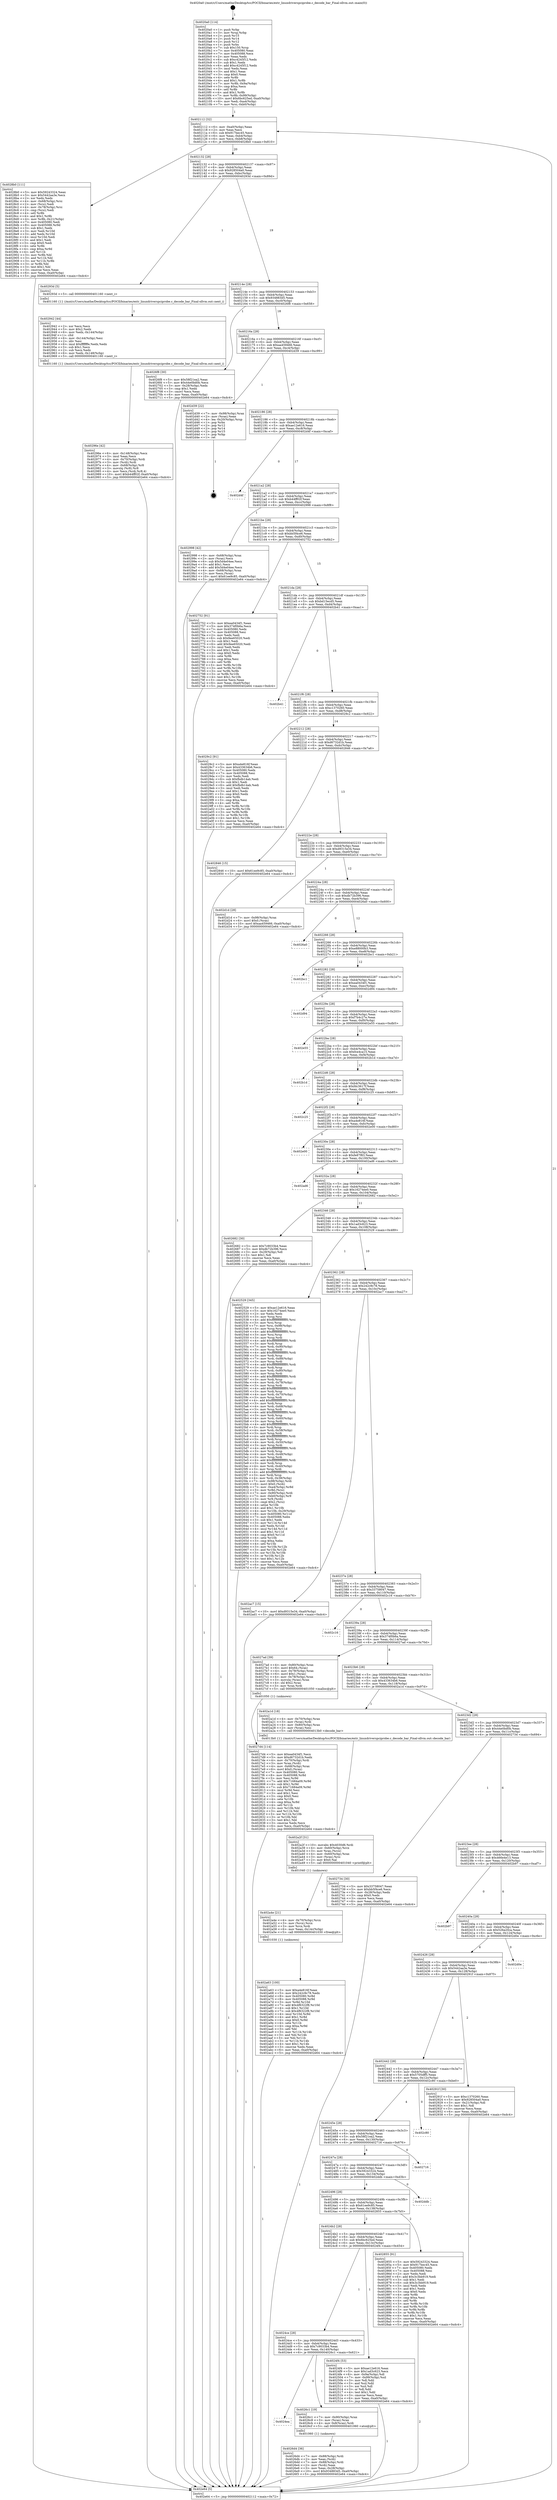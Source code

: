 digraph "0x4020a0" {
  label = "0x4020a0 (/mnt/c/Users/mathe/Desktop/tcc/POCII/binaries/extr_linuxdriverspciprobe.c_decode_bar_Final-ollvm.out::main(0))"
  labelloc = "t"
  node[shape=record]

  Entry [label="",width=0.3,height=0.3,shape=circle,fillcolor=black,style=filled]
  "0x402112" [label="{
     0x402112 [32]\l
     | [instrs]\l
     &nbsp;&nbsp;0x402112 \<+6\>: mov -0xa0(%rbp),%eax\l
     &nbsp;&nbsp;0x402118 \<+2\>: mov %eax,%ecx\l
     &nbsp;&nbsp;0x40211a \<+6\>: sub $0x917bec45,%ecx\l
     &nbsp;&nbsp;0x402120 \<+6\>: mov %eax,-0xb4(%rbp)\l
     &nbsp;&nbsp;0x402126 \<+6\>: mov %ecx,-0xb8(%rbp)\l
     &nbsp;&nbsp;0x40212c \<+6\>: je 00000000004028b0 \<main+0x810\>\l
  }"]
  "0x4028b0" [label="{
     0x4028b0 [111]\l
     | [instrs]\l
     &nbsp;&nbsp;0x4028b0 \<+5\>: mov $0x59243324,%eax\l
     &nbsp;&nbsp;0x4028b5 \<+5\>: mov $0x5442aa3e,%ecx\l
     &nbsp;&nbsp;0x4028ba \<+2\>: xor %edx,%edx\l
     &nbsp;&nbsp;0x4028bc \<+4\>: mov -0x68(%rbp),%rsi\l
     &nbsp;&nbsp;0x4028c0 \<+2\>: mov (%rsi),%edi\l
     &nbsp;&nbsp;0x4028c2 \<+4\>: mov -0x78(%rbp),%rsi\l
     &nbsp;&nbsp;0x4028c6 \<+2\>: cmp (%rsi),%edi\l
     &nbsp;&nbsp;0x4028c8 \<+4\>: setl %r8b\l
     &nbsp;&nbsp;0x4028cc \<+4\>: and $0x1,%r8b\l
     &nbsp;&nbsp;0x4028d0 \<+4\>: mov %r8b,-0x21(%rbp)\l
     &nbsp;&nbsp;0x4028d4 \<+7\>: mov 0x405080,%edi\l
     &nbsp;&nbsp;0x4028db \<+8\>: mov 0x405088,%r9d\l
     &nbsp;&nbsp;0x4028e3 \<+3\>: sub $0x1,%edx\l
     &nbsp;&nbsp;0x4028e6 \<+3\>: mov %edi,%r10d\l
     &nbsp;&nbsp;0x4028e9 \<+3\>: add %edx,%r10d\l
     &nbsp;&nbsp;0x4028ec \<+4\>: imul %r10d,%edi\l
     &nbsp;&nbsp;0x4028f0 \<+3\>: and $0x1,%edi\l
     &nbsp;&nbsp;0x4028f3 \<+3\>: cmp $0x0,%edi\l
     &nbsp;&nbsp;0x4028f6 \<+4\>: sete %r8b\l
     &nbsp;&nbsp;0x4028fa \<+4\>: cmp $0xa,%r9d\l
     &nbsp;&nbsp;0x4028fe \<+4\>: setl %r11b\l
     &nbsp;&nbsp;0x402902 \<+3\>: mov %r8b,%bl\l
     &nbsp;&nbsp;0x402905 \<+3\>: and %r11b,%bl\l
     &nbsp;&nbsp;0x402908 \<+3\>: xor %r11b,%r8b\l
     &nbsp;&nbsp;0x40290b \<+3\>: or %r8b,%bl\l
     &nbsp;&nbsp;0x40290e \<+3\>: test $0x1,%bl\l
     &nbsp;&nbsp;0x402911 \<+3\>: cmovne %ecx,%eax\l
     &nbsp;&nbsp;0x402914 \<+6\>: mov %eax,-0xa0(%rbp)\l
     &nbsp;&nbsp;0x40291a \<+5\>: jmp 0000000000402e64 \<main+0xdc4\>\l
  }"]
  "0x402132" [label="{
     0x402132 [28]\l
     | [instrs]\l
     &nbsp;&nbsp;0x402132 \<+5\>: jmp 0000000000402137 \<main+0x97\>\l
     &nbsp;&nbsp;0x402137 \<+6\>: mov -0xb4(%rbp),%eax\l
     &nbsp;&nbsp;0x40213d \<+5\>: sub $0x928504a0,%eax\l
     &nbsp;&nbsp;0x402142 \<+6\>: mov %eax,-0xbc(%rbp)\l
     &nbsp;&nbsp;0x402148 \<+6\>: je 000000000040293d \<main+0x89d\>\l
  }"]
  Exit [label="",width=0.3,height=0.3,shape=circle,fillcolor=black,style=filled,peripheries=2]
  "0x40293d" [label="{
     0x40293d [5]\l
     | [instrs]\l
     &nbsp;&nbsp;0x40293d \<+5\>: call 0000000000401160 \<next_i\>\l
     | [calls]\l
     &nbsp;&nbsp;0x401160 \{1\} (/mnt/c/Users/mathe/Desktop/tcc/POCII/binaries/extr_linuxdriverspciprobe.c_decode_bar_Final-ollvm.out::next_i)\l
  }"]
  "0x40214e" [label="{
     0x40214e [28]\l
     | [instrs]\l
     &nbsp;&nbsp;0x40214e \<+5\>: jmp 0000000000402153 \<main+0xb3\>\l
     &nbsp;&nbsp;0x402153 \<+6\>: mov -0xb4(%rbp),%eax\l
     &nbsp;&nbsp;0x402159 \<+5\>: sub $0x934883d5,%eax\l
     &nbsp;&nbsp;0x40215e \<+6\>: mov %eax,-0xc0(%rbp)\l
     &nbsp;&nbsp;0x402164 \<+6\>: je 00000000004026f8 \<main+0x658\>\l
  }"]
  "0x402a63" [label="{
     0x402a63 [100]\l
     | [instrs]\l
     &nbsp;&nbsp;0x402a63 \<+5\>: mov $0xa4e816f,%eax\l
     &nbsp;&nbsp;0x402a68 \<+5\>: mov $0x242c9c78,%edx\l
     &nbsp;&nbsp;0x402a6d \<+8\>: mov 0x405080,%r8d\l
     &nbsp;&nbsp;0x402a75 \<+8\>: mov 0x405088,%r9d\l
     &nbsp;&nbsp;0x402a7d \<+3\>: mov %r8d,%r10d\l
     &nbsp;&nbsp;0x402a80 \<+7\>: add $0x4f6322f8,%r10d\l
     &nbsp;&nbsp;0x402a87 \<+4\>: sub $0x1,%r10d\l
     &nbsp;&nbsp;0x402a8b \<+7\>: sub $0x4f6322f8,%r10d\l
     &nbsp;&nbsp;0x402a92 \<+4\>: imul %r10d,%r8d\l
     &nbsp;&nbsp;0x402a96 \<+4\>: and $0x1,%r8d\l
     &nbsp;&nbsp;0x402a9a \<+4\>: cmp $0x0,%r8d\l
     &nbsp;&nbsp;0x402a9e \<+4\>: sete %r11b\l
     &nbsp;&nbsp;0x402aa2 \<+4\>: cmp $0xa,%r9d\l
     &nbsp;&nbsp;0x402aa6 \<+3\>: setl %bl\l
     &nbsp;&nbsp;0x402aa9 \<+3\>: mov %r11b,%r14b\l
     &nbsp;&nbsp;0x402aac \<+3\>: and %bl,%r14b\l
     &nbsp;&nbsp;0x402aaf \<+3\>: xor %bl,%r11b\l
     &nbsp;&nbsp;0x402ab2 \<+3\>: or %r11b,%r14b\l
     &nbsp;&nbsp;0x402ab5 \<+4\>: test $0x1,%r14b\l
     &nbsp;&nbsp;0x402ab9 \<+3\>: cmovne %edx,%eax\l
     &nbsp;&nbsp;0x402abc \<+6\>: mov %eax,-0xa0(%rbp)\l
     &nbsp;&nbsp;0x402ac2 \<+5\>: jmp 0000000000402e64 \<main+0xdc4\>\l
  }"]
  "0x4026f8" [label="{
     0x4026f8 [30]\l
     | [instrs]\l
     &nbsp;&nbsp;0x4026f8 \<+5\>: mov $0x58f21ea2,%eax\l
     &nbsp;&nbsp;0x4026fd \<+5\>: mov $0x44e0bd0b,%ecx\l
     &nbsp;&nbsp;0x402702 \<+3\>: mov -0x28(%rbp),%edx\l
     &nbsp;&nbsp;0x402705 \<+3\>: cmp $0x1,%edx\l
     &nbsp;&nbsp;0x402708 \<+3\>: cmovl %ecx,%eax\l
     &nbsp;&nbsp;0x40270b \<+6\>: mov %eax,-0xa0(%rbp)\l
     &nbsp;&nbsp;0x402711 \<+5\>: jmp 0000000000402e64 \<main+0xdc4\>\l
  }"]
  "0x40216a" [label="{
     0x40216a [28]\l
     | [instrs]\l
     &nbsp;&nbsp;0x40216a \<+5\>: jmp 000000000040216f \<main+0xcf\>\l
     &nbsp;&nbsp;0x40216f \<+6\>: mov -0xb4(%rbp),%eax\l
     &nbsp;&nbsp;0x402175 \<+5\>: sub $0xaa459466,%eax\l
     &nbsp;&nbsp;0x40217a \<+6\>: mov %eax,-0xc4(%rbp)\l
     &nbsp;&nbsp;0x402180 \<+6\>: je 0000000000402d39 \<main+0xc99\>\l
  }"]
  "0x402a4e" [label="{
     0x402a4e [21]\l
     | [instrs]\l
     &nbsp;&nbsp;0x402a4e \<+4\>: mov -0x70(%rbp),%rcx\l
     &nbsp;&nbsp;0x402a52 \<+3\>: mov (%rcx),%rcx\l
     &nbsp;&nbsp;0x402a55 \<+3\>: mov %rcx,%rdi\l
     &nbsp;&nbsp;0x402a58 \<+6\>: mov %eax,-0x14c(%rbp)\l
     &nbsp;&nbsp;0x402a5e \<+5\>: call 0000000000401030 \<free@plt\>\l
     | [calls]\l
     &nbsp;&nbsp;0x401030 \{1\} (unknown)\l
  }"]
  "0x402d39" [label="{
     0x402d39 [22]\l
     | [instrs]\l
     &nbsp;&nbsp;0x402d39 \<+7\>: mov -0x98(%rbp),%rax\l
     &nbsp;&nbsp;0x402d40 \<+2\>: mov (%rax),%eax\l
     &nbsp;&nbsp;0x402d42 \<+4\>: lea -0x20(%rbp),%rsp\l
     &nbsp;&nbsp;0x402d46 \<+1\>: pop %rbx\l
     &nbsp;&nbsp;0x402d47 \<+2\>: pop %r12\l
     &nbsp;&nbsp;0x402d49 \<+2\>: pop %r14\l
     &nbsp;&nbsp;0x402d4b \<+2\>: pop %r15\l
     &nbsp;&nbsp;0x402d4d \<+1\>: pop %rbp\l
     &nbsp;&nbsp;0x402d4e \<+1\>: ret\l
  }"]
  "0x402186" [label="{
     0x402186 [28]\l
     | [instrs]\l
     &nbsp;&nbsp;0x402186 \<+5\>: jmp 000000000040218b \<main+0xeb\>\l
     &nbsp;&nbsp;0x40218b \<+6\>: mov -0xb4(%rbp),%eax\l
     &nbsp;&nbsp;0x402191 \<+5\>: sub $0xae12e616,%eax\l
     &nbsp;&nbsp;0x402196 \<+6\>: mov %eax,-0xc8(%rbp)\l
     &nbsp;&nbsp;0x40219c \<+6\>: je 0000000000402d4f \<main+0xcaf\>\l
  }"]
  "0x402a2f" [label="{
     0x402a2f [31]\l
     | [instrs]\l
     &nbsp;&nbsp;0x402a2f \<+10\>: movabs $0x4030d6,%rdi\l
     &nbsp;&nbsp;0x402a39 \<+4\>: mov -0x60(%rbp),%rcx\l
     &nbsp;&nbsp;0x402a3d \<+3\>: mov %rax,(%rcx)\l
     &nbsp;&nbsp;0x402a40 \<+4\>: mov -0x60(%rbp),%rax\l
     &nbsp;&nbsp;0x402a44 \<+3\>: mov (%rax),%rsi\l
     &nbsp;&nbsp;0x402a47 \<+2\>: mov $0x0,%al\l
     &nbsp;&nbsp;0x402a49 \<+5\>: call 0000000000401040 \<printf@plt\>\l
     | [calls]\l
     &nbsp;&nbsp;0x401040 \{1\} (unknown)\l
  }"]
  "0x402d4f" [label="{
     0x402d4f\l
  }", style=dashed]
  "0x4021a2" [label="{
     0x4021a2 [28]\l
     | [instrs]\l
     &nbsp;&nbsp;0x4021a2 \<+5\>: jmp 00000000004021a7 \<main+0x107\>\l
     &nbsp;&nbsp;0x4021a7 \<+6\>: mov -0xb4(%rbp),%eax\l
     &nbsp;&nbsp;0x4021ad \<+5\>: sub $0xb44ff02f,%eax\l
     &nbsp;&nbsp;0x4021b2 \<+6\>: mov %eax,-0xcc(%rbp)\l
     &nbsp;&nbsp;0x4021b8 \<+6\>: je 0000000000402998 \<main+0x8f8\>\l
  }"]
  "0x40296e" [label="{
     0x40296e [42]\l
     | [instrs]\l
     &nbsp;&nbsp;0x40296e \<+6\>: mov -0x148(%rbp),%ecx\l
     &nbsp;&nbsp;0x402974 \<+3\>: imul %eax,%ecx\l
     &nbsp;&nbsp;0x402977 \<+4\>: mov -0x70(%rbp),%rdi\l
     &nbsp;&nbsp;0x40297b \<+3\>: mov (%rdi),%rdi\l
     &nbsp;&nbsp;0x40297e \<+4\>: mov -0x68(%rbp),%r8\l
     &nbsp;&nbsp;0x402982 \<+3\>: movslq (%r8),%r8\l
     &nbsp;&nbsp;0x402985 \<+4\>: mov %ecx,(%rdi,%r8,4)\l
     &nbsp;&nbsp;0x402989 \<+10\>: movl $0xb44ff02f,-0xa0(%rbp)\l
     &nbsp;&nbsp;0x402993 \<+5\>: jmp 0000000000402e64 \<main+0xdc4\>\l
  }"]
  "0x402998" [label="{
     0x402998 [42]\l
     | [instrs]\l
     &nbsp;&nbsp;0x402998 \<+4\>: mov -0x68(%rbp),%rax\l
     &nbsp;&nbsp;0x40299c \<+2\>: mov (%rax),%ecx\l
     &nbsp;&nbsp;0x40299e \<+6\>: sub $0x5d4e04ee,%ecx\l
     &nbsp;&nbsp;0x4029a4 \<+3\>: add $0x1,%ecx\l
     &nbsp;&nbsp;0x4029a7 \<+6\>: add $0x5d4e04ee,%ecx\l
     &nbsp;&nbsp;0x4029ad \<+4\>: mov -0x68(%rbp),%rax\l
     &nbsp;&nbsp;0x4029b1 \<+2\>: mov %ecx,(%rax)\l
     &nbsp;&nbsp;0x4029b3 \<+10\>: movl $0x61ee9c85,-0xa0(%rbp)\l
     &nbsp;&nbsp;0x4029bd \<+5\>: jmp 0000000000402e64 \<main+0xdc4\>\l
  }"]
  "0x4021be" [label="{
     0x4021be [28]\l
     | [instrs]\l
     &nbsp;&nbsp;0x4021be \<+5\>: jmp 00000000004021c3 \<main+0x123\>\l
     &nbsp;&nbsp;0x4021c3 \<+6\>: mov -0xb4(%rbp),%eax\l
     &nbsp;&nbsp;0x4021c9 \<+5\>: sub $0xbb5f4ce6,%eax\l
     &nbsp;&nbsp;0x4021ce \<+6\>: mov %eax,-0xd0(%rbp)\l
     &nbsp;&nbsp;0x4021d4 \<+6\>: je 0000000000402752 \<main+0x6b2\>\l
  }"]
  "0x402942" [label="{
     0x402942 [44]\l
     | [instrs]\l
     &nbsp;&nbsp;0x402942 \<+2\>: xor %ecx,%ecx\l
     &nbsp;&nbsp;0x402944 \<+5\>: mov $0x2,%edx\l
     &nbsp;&nbsp;0x402949 \<+6\>: mov %edx,-0x144(%rbp)\l
     &nbsp;&nbsp;0x40294f \<+1\>: cltd\l
     &nbsp;&nbsp;0x402950 \<+6\>: mov -0x144(%rbp),%esi\l
     &nbsp;&nbsp;0x402956 \<+2\>: idiv %esi\l
     &nbsp;&nbsp;0x402958 \<+6\>: imul $0xfffffffe,%edx,%edx\l
     &nbsp;&nbsp;0x40295e \<+3\>: sub $0x1,%ecx\l
     &nbsp;&nbsp;0x402961 \<+2\>: sub %ecx,%edx\l
     &nbsp;&nbsp;0x402963 \<+6\>: mov %edx,-0x148(%rbp)\l
     &nbsp;&nbsp;0x402969 \<+5\>: call 0000000000401160 \<next_i\>\l
     | [calls]\l
     &nbsp;&nbsp;0x401160 \{1\} (/mnt/c/Users/mathe/Desktop/tcc/POCII/binaries/extr_linuxdriverspciprobe.c_decode_bar_Final-ollvm.out::next_i)\l
  }"]
  "0x402752" [label="{
     0x402752 [91]\l
     | [instrs]\l
     &nbsp;&nbsp;0x402752 \<+5\>: mov $0xea0434f1,%eax\l
     &nbsp;&nbsp;0x402757 \<+5\>: mov $0x374f0b6a,%ecx\l
     &nbsp;&nbsp;0x40275c \<+7\>: mov 0x405080,%edx\l
     &nbsp;&nbsp;0x402763 \<+7\>: mov 0x405088,%esi\l
     &nbsp;&nbsp;0x40276a \<+2\>: mov %edx,%edi\l
     &nbsp;&nbsp;0x40276c \<+6\>: sub $0x9ee65020,%edi\l
     &nbsp;&nbsp;0x402772 \<+3\>: sub $0x1,%edi\l
     &nbsp;&nbsp;0x402775 \<+6\>: add $0x9ee65020,%edi\l
     &nbsp;&nbsp;0x40277b \<+3\>: imul %edi,%edx\l
     &nbsp;&nbsp;0x40277e \<+3\>: and $0x1,%edx\l
     &nbsp;&nbsp;0x402781 \<+3\>: cmp $0x0,%edx\l
     &nbsp;&nbsp;0x402784 \<+4\>: sete %r8b\l
     &nbsp;&nbsp;0x402788 \<+3\>: cmp $0xa,%esi\l
     &nbsp;&nbsp;0x40278b \<+4\>: setl %r9b\l
     &nbsp;&nbsp;0x40278f \<+3\>: mov %r8b,%r10b\l
     &nbsp;&nbsp;0x402792 \<+3\>: and %r9b,%r10b\l
     &nbsp;&nbsp;0x402795 \<+3\>: xor %r9b,%r8b\l
     &nbsp;&nbsp;0x402798 \<+3\>: or %r8b,%r10b\l
     &nbsp;&nbsp;0x40279b \<+4\>: test $0x1,%r10b\l
     &nbsp;&nbsp;0x40279f \<+3\>: cmovne %ecx,%eax\l
     &nbsp;&nbsp;0x4027a2 \<+6\>: mov %eax,-0xa0(%rbp)\l
     &nbsp;&nbsp;0x4027a8 \<+5\>: jmp 0000000000402e64 \<main+0xdc4\>\l
  }"]
  "0x4021da" [label="{
     0x4021da [28]\l
     | [instrs]\l
     &nbsp;&nbsp;0x4021da \<+5\>: jmp 00000000004021df \<main+0x13f\>\l
     &nbsp;&nbsp;0x4021df \<+6\>: mov -0xb4(%rbp),%eax\l
     &nbsp;&nbsp;0x4021e5 \<+5\>: sub $0xbd15ecd5,%eax\l
     &nbsp;&nbsp;0x4021ea \<+6\>: mov %eax,-0xd4(%rbp)\l
     &nbsp;&nbsp;0x4021f0 \<+6\>: je 0000000000402b41 \<main+0xaa1\>\l
  }"]
  "0x4027d4" [label="{
     0x4027d4 [114]\l
     | [instrs]\l
     &nbsp;&nbsp;0x4027d4 \<+5\>: mov $0xea0434f1,%ecx\l
     &nbsp;&nbsp;0x4027d9 \<+5\>: mov $0xd6732d1b,%edx\l
     &nbsp;&nbsp;0x4027de \<+4\>: mov -0x70(%rbp),%rdi\l
     &nbsp;&nbsp;0x4027e2 \<+3\>: mov %rax,(%rdi)\l
     &nbsp;&nbsp;0x4027e5 \<+4\>: mov -0x68(%rbp),%rax\l
     &nbsp;&nbsp;0x4027e9 \<+6\>: movl $0x0,(%rax)\l
     &nbsp;&nbsp;0x4027ef \<+7\>: mov 0x405080,%esi\l
     &nbsp;&nbsp;0x4027f6 \<+8\>: mov 0x405088,%r8d\l
     &nbsp;&nbsp;0x4027fe \<+3\>: mov %esi,%r9d\l
     &nbsp;&nbsp;0x402801 \<+7\>: add $0x71684a09,%r9d\l
     &nbsp;&nbsp;0x402808 \<+4\>: sub $0x1,%r9d\l
     &nbsp;&nbsp;0x40280c \<+7\>: sub $0x71684a09,%r9d\l
     &nbsp;&nbsp;0x402813 \<+4\>: imul %r9d,%esi\l
     &nbsp;&nbsp;0x402817 \<+3\>: and $0x1,%esi\l
     &nbsp;&nbsp;0x40281a \<+3\>: cmp $0x0,%esi\l
     &nbsp;&nbsp;0x40281d \<+4\>: sete %r10b\l
     &nbsp;&nbsp;0x402821 \<+4\>: cmp $0xa,%r8d\l
     &nbsp;&nbsp;0x402825 \<+4\>: setl %r11b\l
     &nbsp;&nbsp;0x402829 \<+3\>: mov %r10b,%bl\l
     &nbsp;&nbsp;0x40282c \<+3\>: and %r11b,%bl\l
     &nbsp;&nbsp;0x40282f \<+3\>: xor %r11b,%r10b\l
     &nbsp;&nbsp;0x402832 \<+3\>: or %r10b,%bl\l
     &nbsp;&nbsp;0x402835 \<+3\>: test $0x1,%bl\l
     &nbsp;&nbsp;0x402838 \<+3\>: cmovne %edx,%ecx\l
     &nbsp;&nbsp;0x40283b \<+6\>: mov %ecx,-0xa0(%rbp)\l
     &nbsp;&nbsp;0x402841 \<+5\>: jmp 0000000000402e64 \<main+0xdc4\>\l
  }"]
  "0x402b41" [label="{
     0x402b41\l
  }", style=dashed]
  "0x4021f6" [label="{
     0x4021f6 [28]\l
     | [instrs]\l
     &nbsp;&nbsp;0x4021f6 \<+5\>: jmp 00000000004021fb \<main+0x15b\>\l
     &nbsp;&nbsp;0x4021fb \<+6\>: mov -0xb4(%rbp),%eax\l
     &nbsp;&nbsp;0x402201 \<+5\>: sub $0xc1370260,%eax\l
     &nbsp;&nbsp;0x402206 \<+6\>: mov %eax,-0xd8(%rbp)\l
     &nbsp;&nbsp;0x40220c \<+6\>: je 00000000004029c2 \<main+0x922\>\l
  }"]
  "0x4026d4" [label="{
     0x4026d4 [36]\l
     | [instrs]\l
     &nbsp;&nbsp;0x4026d4 \<+7\>: mov -0x88(%rbp),%rdi\l
     &nbsp;&nbsp;0x4026db \<+2\>: mov %eax,(%rdi)\l
     &nbsp;&nbsp;0x4026dd \<+7\>: mov -0x88(%rbp),%rdi\l
     &nbsp;&nbsp;0x4026e4 \<+2\>: mov (%rdi),%eax\l
     &nbsp;&nbsp;0x4026e6 \<+3\>: mov %eax,-0x28(%rbp)\l
     &nbsp;&nbsp;0x4026e9 \<+10\>: movl $0x934883d5,-0xa0(%rbp)\l
     &nbsp;&nbsp;0x4026f3 \<+5\>: jmp 0000000000402e64 \<main+0xdc4\>\l
  }"]
  "0x4029c2" [label="{
     0x4029c2 [91]\l
     | [instrs]\l
     &nbsp;&nbsp;0x4029c2 \<+5\>: mov $0xa4e816f,%eax\l
     &nbsp;&nbsp;0x4029c7 \<+5\>: mov $0x433634b6,%ecx\l
     &nbsp;&nbsp;0x4029cc \<+7\>: mov 0x405080,%edx\l
     &nbsp;&nbsp;0x4029d3 \<+7\>: mov 0x405088,%esi\l
     &nbsp;&nbsp;0x4029da \<+2\>: mov %edx,%edi\l
     &nbsp;&nbsp;0x4029dc \<+6\>: sub $0xfbdb14ab,%edi\l
     &nbsp;&nbsp;0x4029e2 \<+3\>: sub $0x1,%edi\l
     &nbsp;&nbsp;0x4029e5 \<+6\>: add $0xfbdb14ab,%edi\l
     &nbsp;&nbsp;0x4029eb \<+3\>: imul %edi,%edx\l
     &nbsp;&nbsp;0x4029ee \<+3\>: and $0x1,%edx\l
     &nbsp;&nbsp;0x4029f1 \<+3\>: cmp $0x0,%edx\l
     &nbsp;&nbsp;0x4029f4 \<+4\>: sete %r8b\l
     &nbsp;&nbsp;0x4029f8 \<+3\>: cmp $0xa,%esi\l
     &nbsp;&nbsp;0x4029fb \<+4\>: setl %r9b\l
     &nbsp;&nbsp;0x4029ff \<+3\>: mov %r8b,%r10b\l
     &nbsp;&nbsp;0x402a02 \<+3\>: and %r9b,%r10b\l
     &nbsp;&nbsp;0x402a05 \<+3\>: xor %r9b,%r8b\l
     &nbsp;&nbsp;0x402a08 \<+3\>: or %r8b,%r10b\l
     &nbsp;&nbsp;0x402a0b \<+4\>: test $0x1,%r10b\l
     &nbsp;&nbsp;0x402a0f \<+3\>: cmovne %ecx,%eax\l
     &nbsp;&nbsp;0x402a12 \<+6\>: mov %eax,-0xa0(%rbp)\l
     &nbsp;&nbsp;0x402a18 \<+5\>: jmp 0000000000402e64 \<main+0xdc4\>\l
  }"]
  "0x402212" [label="{
     0x402212 [28]\l
     | [instrs]\l
     &nbsp;&nbsp;0x402212 \<+5\>: jmp 0000000000402217 \<main+0x177\>\l
     &nbsp;&nbsp;0x402217 \<+6\>: mov -0xb4(%rbp),%eax\l
     &nbsp;&nbsp;0x40221d \<+5\>: sub $0xd6732d1b,%eax\l
     &nbsp;&nbsp;0x402222 \<+6\>: mov %eax,-0xdc(%rbp)\l
     &nbsp;&nbsp;0x402228 \<+6\>: je 0000000000402846 \<main+0x7a6\>\l
  }"]
  "0x4024ea" [label="{
     0x4024ea\l
  }", style=dashed]
  "0x402846" [label="{
     0x402846 [15]\l
     | [instrs]\l
     &nbsp;&nbsp;0x402846 \<+10\>: movl $0x61ee9c85,-0xa0(%rbp)\l
     &nbsp;&nbsp;0x402850 \<+5\>: jmp 0000000000402e64 \<main+0xdc4\>\l
  }"]
  "0x40222e" [label="{
     0x40222e [28]\l
     | [instrs]\l
     &nbsp;&nbsp;0x40222e \<+5\>: jmp 0000000000402233 \<main+0x193\>\l
     &nbsp;&nbsp;0x402233 \<+6\>: mov -0xb4(%rbp),%eax\l
     &nbsp;&nbsp;0x402239 \<+5\>: sub $0xd9315e34,%eax\l
     &nbsp;&nbsp;0x40223e \<+6\>: mov %eax,-0xe0(%rbp)\l
     &nbsp;&nbsp;0x402244 \<+6\>: je 0000000000402d1d \<main+0xc7d\>\l
  }"]
  "0x4026c1" [label="{
     0x4026c1 [19]\l
     | [instrs]\l
     &nbsp;&nbsp;0x4026c1 \<+7\>: mov -0x90(%rbp),%rax\l
     &nbsp;&nbsp;0x4026c8 \<+3\>: mov (%rax),%rax\l
     &nbsp;&nbsp;0x4026cb \<+4\>: mov 0x8(%rax),%rdi\l
     &nbsp;&nbsp;0x4026cf \<+5\>: call 0000000000401060 \<atoi@plt\>\l
     | [calls]\l
     &nbsp;&nbsp;0x401060 \{1\} (unknown)\l
  }"]
  "0x402d1d" [label="{
     0x402d1d [28]\l
     | [instrs]\l
     &nbsp;&nbsp;0x402d1d \<+7\>: mov -0x98(%rbp),%rax\l
     &nbsp;&nbsp;0x402d24 \<+6\>: movl $0x0,(%rax)\l
     &nbsp;&nbsp;0x402d2a \<+10\>: movl $0xaa459466,-0xa0(%rbp)\l
     &nbsp;&nbsp;0x402d34 \<+5\>: jmp 0000000000402e64 \<main+0xdc4\>\l
  }"]
  "0x40224a" [label="{
     0x40224a [28]\l
     | [instrs]\l
     &nbsp;&nbsp;0x40224a \<+5\>: jmp 000000000040224f \<main+0x1af\>\l
     &nbsp;&nbsp;0x40224f \<+6\>: mov -0xb4(%rbp),%eax\l
     &nbsp;&nbsp;0x402255 \<+5\>: sub $0xdb72b396,%eax\l
     &nbsp;&nbsp;0x40225a \<+6\>: mov %eax,-0xe4(%rbp)\l
     &nbsp;&nbsp;0x402260 \<+6\>: je 00000000004026a0 \<main+0x600\>\l
  }"]
  "0x4020a0" [label="{
     0x4020a0 [114]\l
     | [instrs]\l
     &nbsp;&nbsp;0x4020a0 \<+1\>: push %rbp\l
     &nbsp;&nbsp;0x4020a1 \<+3\>: mov %rsp,%rbp\l
     &nbsp;&nbsp;0x4020a4 \<+2\>: push %r15\l
     &nbsp;&nbsp;0x4020a6 \<+2\>: push %r14\l
     &nbsp;&nbsp;0x4020a8 \<+2\>: push %r12\l
     &nbsp;&nbsp;0x4020aa \<+1\>: push %rbx\l
     &nbsp;&nbsp;0x4020ab \<+7\>: sub $0x150,%rsp\l
     &nbsp;&nbsp;0x4020b2 \<+7\>: mov 0x405080,%eax\l
     &nbsp;&nbsp;0x4020b9 \<+7\>: mov 0x405088,%ecx\l
     &nbsp;&nbsp;0x4020c0 \<+2\>: mov %eax,%edx\l
     &nbsp;&nbsp;0x4020c2 \<+6\>: sub $0xc4245f12,%edx\l
     &nbsp;&nbsp;0x4020c8 \<+3\>: sub $0x1,%edx\l
     &nbsp;&nbsp;0x4020cb \<+6\>: add $0xc4245f12,%edx\l
     &nbsp;&nbsp;0x4020d1 \<+3\>: imul %edx,%eax\l
     &nbsp;&nbsp;0x4020d4 \<+3\>: and $0x1,%eax\l
     &nbsp;&nbsp;0x4020d7 \<+3\>: cmp $0x0,%eax\l
     &nbsp;&nbsp;0x4020da \<+4\>: sete %r8b\l
     &nbsp;&nbsp;0x4020de \<+4\>: and $0x1,%r8b\l
     &nbsp;&nbsp;0x4020e2 \<+7\>: mov %r8b,-0x9a(%rbp)\l
     &nbsp;&nbsp;0x4020e9 \<+3\>: cmp $0xa,%ecx\l
     &nbsp;&nbsp;0x4020ec \<+4\>: setl %r8b\l
     &nbsp;&nbsp;0x4020f0 \<+4\>: and $0x1,%r8b\l
     &nbsp;&nbsp;0x4020f4 \<+7\>: mov %r8b,-0x99(%rbp)\l
     &nbsp;&nbsp;0x4020fb \<+10\>: movl $0x6bc625ed,-0xa0(%rbp)\l
     &nbsp;&nbsp;0x402105 \<+6\>: mov %edi,-0xa4(%rbp)\l
     &nbsp;&nbsp;0x40210b \<+7\>: mov %rsi,-0xb0(%rbp)\l
  }"]
  "0x4026a0" [label="{
     0x4026a0\l
  }", style=dashed]
  "0x402266" [label="{
     0x402266 [28]\l
     | [instrs]\l
     &nbsp;&nbsp;0x402266 \<+5\>: jmp 000000000040226b \<main+0x1cb\>\l
     &nbsp;&nbsp;0x40226b \<+6\>: mov -0xb4(%rbp),%eax\l
     &nbsp;&nbsp;0x402271 \<+5\>: sub $0xe88000b3,%eax\l
     &nbsp;&nbsp;0x402276 \<+6\>: mov %eax,-0xe8(%rbp)\l
     &nbsp;&nbsp;0x40227c \<+6\>: je 0000000000402bc1 \<main+0xb21\>\l
  }"]
  "0x402e64" [label="{
     0x402e64 [5]\l
     | [instrs]\l
     &nbsp;&nbsp;0x402e64 \<+5\>: jmp 0000000000402112 \<main+0x72\>\l
  }"]
  "0x402bc1" [label="{
     0x402bc1\l
  }", style=dashed]
  "0x402282" [label="{
     0x402282 [28]\l
     | [instrs]\l
     &nbsp;&nbsp;0x402282 \<+5\>: jmp 0000000000402287 \<main+0x1e7\>\l
     &nbsp;&nbsp;0x402287 \<+6\>: mov -0xb4(%rbp),%eax\l
     &nbsp;&nbsp;0x40228d \<+5\>: sub $0xea0434f1,%eax\l
     &nbsp;&nbsp;0x402292 \<+6\>: mov %eax,-0xec(%rbp)\l
     &nbsp;&nbsp;0x402298 \<+6\>: je 0000000000402d94 \<main+0xcf4\>\l
  }"]
  "0x4024ce" [label="{
     0x4024ce [28]\l
     | [instrs]\l
     &nbsp;&nbsp;0x4024ce \<+5\>: jmp 00000000004024d3 \<main+0x433\>\l
     &nbsp;&nbsp;0x4024d3 \<+6\>: mov -0xb4(%rbp),%eax\l
     &nbsp;&nbsp;0x4024d9 \<+5\>: sub $0x7c9033b4,%eax\l
     &nbsp;&nbsp;0x4024de \<+6\>: mov %eax,-0x140(%rbp)\l
     &nbsp;&nbsp;0x4024e4 \<+6\>: je 00000000004026c1 \<main+0x621\>\l
  }"]
  "0x402d94" [label="{
     0x402d94\l
  }", style=dashed]
  "0x40229e" [label="{
     0x40229e [28]\l
     | [instrs]\l
     &nbsp;&nbsp;0x40229e \<+5\>: jmp 00000000004022a3 \<main+0x203\>\l
     &nbsp;&nbsp;0x4022a3 \<+6\>: mov -0xb4(%rbp),%eax\l
     &nbsp;&nbsp;0x4022a9 \<+5\>: sub $0xf7b4c27e,%eax\l
     &nbsp;&nbsp;0x4022ae \<+6\>: mov %eax,-0xf0(%rbp)\l
     &nbsp;&nbsp;0x4022b4 \<+6\>: je 0000000000402e55 \<main+0xdb5\>\l
  }"]
  "0x4024f4" [label="{
     0x4024f4 [53]\l
     | [instrs]\l
     &nbsp;&nbsp;0x4024f4 \<+5\>: mov $0xae12e616,%eax\l
     &nbsp;&nbsp;0x4024f9 \<+5\>: mov $0x1ad3c623,%ecx\l
     &nbsp;&nbsp;0x4024fe \<+6\>: mov -0x9a(%rbp),%dl\l
     &nbsp;&nbsp;0x402504 \<+7\>: mov -0x99(%rbp),%sil\l
     &nbsp;&nbsp;0x40250b \<+3\>: mov %dl,%dil\l
     &nbsp;&nbsp;0x40250e \<+3\>: and %sil,%dil\l
     &nbsp;&nbsp;0x402511 \<+3\>: xor %sil,%dl\l
     &nbsp;&nbsp;0x402514 \<+3\>: or %dl,%dil\l
     &nbsp;&nbsp;0x402517 \<+4\>: test $0x1,%dil\l
     &nbsp;&nbsp;0x40251b \<+3\>: cmovne %ecx,%eax\l
     &nbsp;&nbsp;0x40251e \<+6\>: mov %eax,-0xa0(%rbp)\l
     &nbsp;&nbsp;0x402524 \<+5\>: jmp 0000000000402e64 \<main+0xdc4\>\l
  }"]
  "0x402e55" [label="{
     0x402e55\l
  }", style=dashed]
  "0x4022ba" [label="{
     0x4022ba [28]\l
     | [instrs]\l
     &nbsp;&nbsp;0x4022ba \<+5\>: jmp 00000000004022bf \<main+0x21f\>\l
     &nbsp;&nbsp;0x4022bf \<+6\>: mov -0xb4(%rbp),%eax\l
     &nbsp;&nbsp;0x4022c5 \<+5\>: sub $0xfce4ca15,%eax\l
     &nbsp;&nbsp;0x4022ca \<+6\>: mov %eax,-0xf4(%rbp)\l
     &nbsp;&nbsp;0x4022d0 \<+6\>: je 0000000000402b1d \<main+0xa7d\>\l
  }"]
  "0x4024b2" [label="{
     0x4024b2 [28]\l
     | [instrs]\l
     &nbsp;&nbsp;0x4024b2 \<+5\>: jmp 00000000004024b7 \<main+0x417\>\l
     &nbsp;&nbsp;0x4024b7 \<+6\>: mov -0xb4(%rbp),%eax\l
     &nbsp;&nbsp;0x4024bd \<+5\>: sub $0x6bc625ed,%eax\l
     &nbsp;&nbsp;0x4024c2 \<+6\>: mov %eax,-0x13c(%rbp)\l
     &nbsp;&nbsp;0x4024c8 \<+6\>: je 00000000004024f4 \<main+0x454\>\l
  }"]
  "0x402b1d" [label="{
     0x402b1d\l
  }", style=dashed]
  "0x4022d6" [label="{
     0x4022d6 [28]\l
     | [instrs]\l
     &nbsp;&nbsp;0x4022d6 \<+5\>: jmp 00000000004022db \<main+0x23b\>\l
     &nbsp;&nbsp;0x4022db \<+6\>: mov -0xb4(%rbp),%eax\l
     &nbsp;&nbsp;0x4022e1 \<+5\>: sub $0xfdc3617f,%eax\l
     &nbsp;&nbsp;0x4022e6 \<+6\>: mov %eax,-0xf8(%rbp)\l
     &nbsp;&nbsp;0x4022ec \<+6\>: je 0000000000402c25 \<main+0xb85\>\l
  }"]
  "0x402855" [label="{
     0x402855 [91]\l
     | [instrs]\l
     &nbsp;&nbsp;0x402855 \<+5\>: mov $0x59243324,%eax\l
     &nbsp;&nbsp;0x40285a \<+5\>: mov $0x917bec45,%ecx\l
     &nbsp;&nbsp;0x40285f \<+7\>: mov 0x405080,%edx\l
     &nbsp;&nbsp;0x402866 \<+7\>: mov 0x405088,%esi\l
     &nbsp;&nbsp;0x40286d \<+2\>: mov %edx,%edi\l
     &nbsp;&nbsp;0x40286f \<+6\>: add $0x3c3bb919,%edi\l
     &nbsp;&nbsp;0x402875 \<+3\>: sub $0x1,%edi\l
     &nbsp;&nbsp;0x402878 \<+6\>: sub $0x3c3bb919,%edi\l
     &nbsp;&nbsp;0x40287e \<+3\>: imul %edi,%edx\l
     &nbsp;&nbsp;0x402881 \<+3\>: and $0x1,%edx\l
     &nbsp;&nbsp;0x402884 \<+3\>: cmp $0x0,%edx\l
     &nbsp;&nbsp;0x402887 \<+4\>: sete %r8b\l
     &nbsp;&nbsp;0x40288b \<+3\>: cmp $0xa,%esi\l
     &nbsp;&nbsp;0x40288e \<+4\>: setl %r9b\l
     &nbsp;&nbsp;0x402892 \<+3\>: mov %r8b,%r10b\l
     &nbsp;&nbsp;0x402895 \<+3\>: and %r9b,%r10b\l
     &nbsp;&nbsp;0x402898 \<+3\>: xor %r9b,%r8b\l
     &nbsp;&nbsp;0x40289b \<+3\>: or %r8b,%r10b\l
     &nbsp;&nbsp;0x40289e \<+4\>: test $0x1,%r10b\l
     &nbsp;&nbsp;0x4028a2 \<+3\>: cmovne %ecx,%eax\l
     &nbsp;&nbsp;0x4028a5 \<+6\>: mov %eax,-0xa0(%rbp)\l
     &nbsp;&nbsp;0x4028ab \<+5\>: jmp 0000000000402e64 \<main+0xdc4\>\l
  }"]
  "0x402c25" [label="{
     0x402c25\l
  }", style=dashed]
  "0x4022f2" [label="{
     0x4022f2 [28]\l
     | [instrs]\l
     &nbsp;&nbsp;0x4022f2 \<+5\>: jmp 00000000004022f7 \<main+0x257\>\l
     &nbsp;&nbsp;0x4022f7 \<+6\>: mov -0xb4(%rbp),%eax\l
     &nbsp;&nbsp;0x4022fd \<+5\>: sub $0xa4e816f,%eax\l
     &nbsp;&nbsp;0x402302 \<+6\>: mov %eax,-0xfc(%rbp)\l
     &nbsp;&nbsp;0x402308 \<+6\>: je 0000000000402e00 \<main+0xd60\>\l
  }"]
  "0x402496" [label="{
     0x402496 [28]\l
     | [instrs]\l
     &nbsp;&nbsp;0x402496 \<+5\>: jmp 000000000040249b \<main+0x3fb\>\l
     &nbsp;&nbsp;0x40249b \<+6\>: mov -0xb4(%rbp),%eax\l
     &nbsp;&nbsp;0x4024a1 \<+5\>: sub $0x61ee9c85,%eax\l
     &nbsp;&nbsp;0x4024a6 \<+6\>: mov %eax,-0x138(%rbp)\l
     &nbsp;&nbsp;0x4024ac \<+6\>: je 0000000000402855 \<main+0x7b5\>\l
  }"]
  "0x402e00" [label="{
     0x402e00\l
  }", style=dashed]
  "0x40230e" [label="{
     0x40230e [28]\l
     | [instrs]\l
     &nbsp;&nbsp;0x40230e \<+5\>: jmp 0000000000402313 \<main+0x273\>\l
     &nbsp;&nbsp;0x402313 \<+6\>: mov -0xb4(%rbp),%eax\l
     &nbsp;&nbsp;0x402319 \<+5\>: sub $0xfe87f83,%eax\l
     &nbsp;&nbsp;0x40231e \<+6\>: mov %eax,-0x100(%rbp)\l
     &nbsp;&nbsp;0x402324 \<+6\>: je 0000000000402ad6 \<main+0xa36\>\l
  }"]
  "0x402ddb" [label="{
     0x402ddb\l
  }", style=dashed]
  "0x402ad6" [label="{
     0x402ad6\l
  }", style=dashed]
  "0x40232a" [label="{
     0x40232a [28]\l
     | [instrs]\l
     &nbsp;&nbsp;0x40232a \<+5\>: jmp 000000000040232f \<main+0x28f\>\l
     &nbsp;&nbsp;0x40232f \<+6\>: mov -0xb4(%rbp),%eax\l
     &nbsp;&nbsp;0x402335 \<+5\>: sub $0x16274ee0,%eax\l
     &nbsp;&nbsp;0x40233a \<+6\>: mov %eax,-0x104(%rbp)\l
     &nbsp;&nbsp;0x402340 \<+6\>: je 0000000000402682 \<main+0x5e2\>\l
  }"]
  "0x40247a" [label="{
     0x40247a [28]\l
     | [instrs]\l
     &nbsp;&nbsp;0x40247a \<+5\>: jmp 000000000040247f \<main+0x3df\>\l
     &nbsp;&nbsp;0x40247f \<+6\>: mov -0xb4(%rbp),%eax\l
     &nbsp;&nbsp;0x402485 \<+5\>: sub $0x59243324,%eax\l
     &nbsp;&nbsp;0x40248a \<+6\>: mov %eax,-0x134(%rbp)\l
     &nbsp;&nbsp;0x402490 \<+6\>: je 0000000000402ddb \<main+0xd3b\>\l
  }"]
  "0x402682" [label="{
     0x402682 [30]\l
     | [instrs]\l
     &nbsp;&nbsp;0x402682 \<+5\>: mov $0x7c9033b4,%eax\l
     &nbsp;&nbsp;0x402687 \<+5\>: mov $0xdb72b396,%ecx\l
     &nbsp;&nbsp;0x40268c \<+3\>: mov -0x29(%rbp),%dl\l
     &nbsp;&nbsp;0x40268f \<+3\>: test $0x1,%dl\l
     &nbsp;&nbsp;0x402692 \<+3\>: cmovne %ecx,%eax\l
     &nbsp;&nbsp;0x402695 \<+6\>: mov %eax,-0xa0(%rbp)\l
     &nbsp;&nbsp;0x40269b \<+5\>: jmp 0000000000402e64 \<main+0xdc4\>\l
  }"]
  "0x402346" [label="{
     0x402346 [28]\l
     | [instrs]\l
     &nbsp;&nbsp;0x402346 \<+5\>: jmp 000000000040234b \<main+0x2ab\>\l
     &nbsp;&nbsp;0x40234b \<+6\>: mov -0xb4(%rbp),%eax\l
     &nbsp;&nbsp;0x402351 \<+5\>: sub $0x1ad3c623,%eax\l
     &nbsp;&nbsp;0x402356 \<+6\>: mov %eax,-0x108(%rbp)\l
     &nbsp;&nbsp;0x40235c \<+6\>: je 0000000000402529 \<main+0x489\>\l
  }"]
  "0x402716" [label="{
     0x402716\l
  }", style=dashed]
  "0x402529" [label="{
     0x402529 [345]\l
     | [instrs]\l
     &nbsp;&nbsp;0x402529 \<+5\>: mov $0xae12e616,%eax\l
     &nbsp;&nbsp;0x40252e \<+5\>: mov $0x16274ee0,%ecx\l
     &nbsp;&nbsp;0x402533 \<+2\>: xor %edx,%edx\l
     &nbsp;&nbsp;0x402535 \<+3\>: mov %rsp,%rsi\l
     &nbsp;&nbsp;0x402538 \<+4\>: add $0xfffffffffffffff0,%rsi\l
     &nbsp;&nbsp;0x40253c \<+3\>: mov %rsi,%rsp\l
     &nbsp;&nbsp;0x40253f \<+7\>: mov %rsi,-0x98(%rbp)\l
     &nbsp;&nbsp;0x402546 \<+3\>: mov %rsp,%rsi\l
     &nbsp;&nbsp;0x402549 \<+4\>: add $0xfffffffffffffff0,%rsi\l
     &nbsp;&nbsp;0x40254d \<+3\>: mov %rsi,%rsp\l
     &nbsp;&nbsp;0x402550 \<+3\>: mov %rsp,%rdi\l
     &nbsp;&nbsp;0x402553 \<+4\>: add $0xfffffffffffffff0,%rdi\l
     &nbsp;&nbsp;0x402557 \<+3\>: mov %rdi,%rsp\l
     &nbsp;&nbsp;0x40255a \<+7\>: mov %rdi,-0x90(%rbp)\l
     &nbsp;&nbsp;0x402561 \<+3\>: mov %rsp,%rdi\l
     &nbsp;&nbsp;0x402564 \<+4\>: add $0xfffffffffffffff0,%rdi\l
     &nbsp;&nbsp;0x402568 \<+3\>: mov %rdi,%rsp\l
     &nbsp;&nbsp;0x40256b \<+7\>: mov %rdi,-0x88(%rbp)\l
     &nbsp;&nbsp;0x402572 \<+3\>: mov %rsp,%rdi\l
     &nbsp;&nbsp;0x402575 \<+4\>: add $0xfffffffffffffff0,%rdi\l
     &nbsp;&nbsp;0x402579 \<+3\>: mov %rdi,%rsp\l
     &nbsp;&nbsp;0x40257c \<+4\>: mov %rdi,-0x80(%rbp)\l
     &nbsp;&nbsp;0x402580 \<+3\>: mov %rsp,%rdi\l
     &nbsp;&nbsp;0x402583 \<+4\>: add $0xfffffffffffffff0,%rdi\l
     &nbsp;&nbsp;0x402587 \<+3\>: mov %rdi,%rsp\l
     &nbsp;&nbsp;0x40258a \<+4\>: mov %rdi,-0x78(%rbp)\l
     &nbsp;&nbsp;0x40258e \<+3\>: mov %rsp,%rdi\l
     &nbsp;&nbsp;0x402591 \<+4\>: add $0xfffffffffffffff0,%rdi\l
     &nbsp;&nbsp;0x402595 \<+3\>: mov %rdi,%rsp\l
     &nbsp;&nbsp;0x402598 \<+4\>: mov %rdi,-0x70(%rbp)\l
     &nbsp;&nbsp;0x40259c \<+3\>: mov %rsp,%rdi\l
     &nbsp;&nbsp;0x40259f \<+4\>: add $0xfffffffffffffff0,%rdi\l
     &nbsp;&nbsp;0x4025a3 \<+3\>: mov %rdi,%rsp\l
     &nbsp;&nbsp;0x4025a6 \<+4\>: mov %rdi,-0x68(%rbp)\l
     &nbsp;&nbsp;0x4025aa \<+3\>: mov %rsp,%rdi\l
     &nbsp;&nbsp;0x4025ad \<+4\>: add $0xfffffffffffffff0,%rdi\l
     &nbsp;&nbsp;0x4025b1 \<+3\>: mov %rdi,%rsp\l
     &nbsp;&nbsp;0x4025b4 \<+4\>: mov %rdi,-0x60(%rbp)\l
     &nbsp;&nbsp;0x4025b8 \<+3\>: mov %rsp,%rdi\l
     &nbsp;&nbsp;0x4025bb \<+4\>: add $0xfffffffffffffff0,%rdi\l
     &nbsp;&nbsp;0x4025bf \<+3\>: mov %rdi,%rsp\l
     &nbsp;&nbsp;0x4025c2 \<+4\>: mov %rdi,-0x58(%rbp)\l
     &nbsp;&nbsp;0x4025c6 \<+3\>: mov %rsp,%rdi\l
     &nbsp;&nbsp;0x4025c9 \<+4\>: add $0xfffffffffffffff0,%rdi\l
     &nbsp;&nbsp;0x4025cd \<+3\>: mov %rdi,%rsp\l
     &nbsp;&nbsp;0x4025d0 \<+4\>: mov %rdi,-0x50(%rbp)\l
     &nbsp;&nbsp;0x4025d4 \<+3\>: mov %rsp,%rdi\l
     &nbsp;&nbsp;0x4025d7 \<+4\>: add $0xfffffffffffffff0,%rdi\l
     &nbsp;&nbsp;0x4025db \<+3\>: mov %rdi,%rsp\l
     &nbsp;&nbsp;0x4025de \<+4\>: mov %rdi,-0x48(%rbp)\l
     &nbsp;&nbsp;0x4025e2 \<+3\>: mov %rsp,%rdi\l
     &nbsp;&nbsp;0x4025e5 \<+4\>: add $0xfffffffffffffff0,%rdi\l
     &nbsp;&nbsp;0x4025e9 \<+3\>: mov %rdi,%rsp\l
     &nbsp;&nbsp;0x4025ec \<+4\>: mov %rdi,-0x40(%rbp)\l
     &nbsp;&nbsp;0x4025f0 \<+3\>: mov %rsp,%rdi\l
     &nbsp;&nbsp;0x4025f3 \<+4\>: add $0xfffffffffffffff0,%rdi\l
     &nbsp;&nbsp;0x4025f7 \<+3\>: mov %rdi,%rsp\l
     &nbsp;&nbsp;0x4025fa \<+4\>: mov %rdi,-0x38(%rbp)\l
     &nbsp;&nbsp;0x4025fe \<+7\>: mov -0x98(%rbp),%rdi\l
     &nbsp;&nbsp;0x402605 \<+6\>: movl $0x0,(%rdi)\l
     &nbsp;&nbsp;0x40260b \<+7\>: mov -0xa4(%rbp),%r8d\l
     &nbsp;&nbsp;0x402612 \<+3\>: mov %r8d,(%rsi)\l
     &nbsp;&nbsp;0x402615 \<+7\>: mov -0x90(%rbp),%rdi\l
     &nbsp;&nbsp;0x40261c \<+7\>: mov -0xb0(%rbp),%r9\l
     &nbsp;&nbsp;0x402623 \<+3\>: mov %r9,(%rdi)\l
     &nbsp;&nbsp;0x402626 \<+3\>: cmpl $0x2,(%rsi)\l
     &nbsp;&nbsp;0x402629 \<+4\>: setne %r10b\l
     &nbsp;&nbsp;0x40262d \<+4\>: and $0x1,%r10b\l
     &nbsp;&nbsp;0x402631 \<+4\>: mov %r10b,-0x29(%rbp)\l
     &nbsp;&nbsp;0x402635 \<+8\>: mov 0x405080,%r11d\l
     &nbsp;&nbsp;0x40263d \<+7\>: mov 0x405088,%ebx\l
     &nbsp;&nbsp;0x402644 \<+3\>: sub $0x1,%edx\l
     &nbsp;&nbsp;0x402647 \<+3\>: mov %r11d,%r14d\l
     &nbsp;&nbsp;0x40264a \<+3\>: add %edx,%r14d\l
     &nbsp;&nbsp;0x40264d \<+4\>: imul %r14d,%r11d\l
     &nbsp;&nbsp;0x402651 \<+4\>: and $0x1,%r11d\l
     &nbsp;&nbsp;0x402655 \<+4\>: cmp $0x0,%r11d\l
     &nbsp;&nbsp;0x402659 \<+4\>: sete %r10b\l
     &nbsp;&nbsp;0x40265d \<+3\>: cmp $0xa,%ebx\l
     &nbsp;&nbsp;0x402660 \<+4\>: setl %r15b\l
     &nbsp;&nbsp;0x402664 \<+3\>: mov %r10b,%r12b\l
     &nbsp;&nbsp;0x402667 \<+3\>: and %r15b,%r12b\l
     &nbsp;&nbsp;0x40266a \<+3\>: xor %r15b,%r10b\l
     &nbsp;&nbsp;0x40266d \<+3\>: or %r10b,%r12b\l
     &nbsp;&nbsp;0x402670 \<+4\>: test $0x1,%r12b\l
     &nbsp;&nbsp;0x402674 \<+3\>: cmovne %ecx,%eax\l
     &nbsp;&nbsp;0x402677 \<+6\>: mov %eax,-0xa0(%rbp)\l
     &nbsp;&nbsp;0x40267d \<+5\>: jmp 0000000000402e64 \<main+0xdc4\>\l
  }"]
  "0x402362" [label="{
     0x402362 [28]\l
     | [instrs]\l
     &nbsp;&nbsp;0x402362 \<+5\>: jmp 0000000000402367 \<main+0x2c7\>\l
     &nbsp;&nbsp;0x402367 \<+6\>: mov -0xb4(%rbp),%eax\l
     &nbsp;&nbsp;0x40236d \<+5\>: sub $0x242c9c78,%eax\l
     &nbsp;&nbsp;0x402372 \<+6\>: mov %eax,-0x10c(%rbp)\l
     &nbsp;&nbsp;0x402378 \<+6\>: je 0000000000402ac7 \<main+0xa27\>\l
  }"]
  "0x40245e" [label="{
     0x40245e [28]\l
     | [instrs]\l
     &nbsp;&nbsp;0x40245e \<+5\>: jmp 0000000000402463 \<main+0x3c3\>\l
     &nbsp;&nbsp;0x402463 \<+6\>: mov -0xb4(%rbp),%eax\l
     &nbsp;&nbsp;0x402469 \<+5\>: sub $0x58f21ea2,%eax\l
     &nbsp;&nbsp;0x40246e \<+6\>: mov %eax,-0x130(%rbp)\l
     &nbsp;&nbsp;0x402474 \<+6\>: je 0000000000402716 \<main+0x676\>\l
  }"]
  "0x402ac7" [label="{
     0x402ac7 [15]\l
     | [instrs]\l
     &nbsp;&nbsp;0x402ac7 \<+10\>: movl $0xd9315e34,-0xa0(%rbp)\l
     &nbsp;&nbsp;0x402ad1 \<+5\>: jmp 0000000000402e64 \<main+0xdc4\>\l
  }"]
  "0x40237e" [label="{
     0x40237e [28]\l
     | [instrs]\l
     &nbsp;&nbsp;0x40237e \<+5\>: jmp 0000000000402383 \<main+0x2e3\>\l
     &nbsp;&nbsp;0x402383 \<+6\>: mov -0xb4(%rbp),%eax\l
     &nbsp;&nbsp;0x402389 \<+5\>: sub $0x33758047,%eax\l
     &nbsp;&nbsp;0x40238e \<+6\>: mov %eax,-0x110(%rbp)\l
     &nbsp;&nbsp;0x402394 \<+6\>: je 0000000000402c16 \<main+0xb76\>\l
  }"]
  "0x402c80" [label="{
     0x402c80\l
  }", style=dashed]
  "0x402c16" [label="{
     0x402c16\l
  }", style=dashed]
  "0x40239a" [label="{
     0x40239a [28]\l
     | [instrs]\l
     &nbsp;&nbsp;0x40239a \<+5\>: jmp 000000000040239f \<main+0x2ff\>\l
     &nbsp;&nbsp;0x40239f \<+6\>: mov -0xb4(%rbp),%eax\l
     &nbsp;&nbsp;0x4023a5 \<+5\>: sub $0x374f0b6a,%eax\l
     &nbsp;&nbsp;0x4023aa \<+6\>: mov %eax,-0x114(%rbp)\l
     &nbsp;&nbsp;0x4023b0 \<+6\>: je 00000000004027ad \<main+0x70d\>\l
  }"]
  "0x402442" [label="{
     0x402442 [28]\l
     | [instrs]\l
     &nbsp;&nbsp;0x402442 \<+5\>: jmp 0000000000402447 \<main+0x3a7\>\l
     &nbsp;&nbsp;0x402447 \<+6\>: mov -0xb4(%rbp),%eax\l
     &nbsp;&nbsp;0x40244d \<+5\>: sub $0x5705dff5,%eax\l
     &nbsp;&nbsp;0x402452 \<+6\>: mov %eax,-0x12c(%rbp)\l
     &nbsp;&nbsp;0x402458 \<+6\>: je 0000000000402c80 \<main+0xbe0\>\l
  }"]
  "0x4027ad" [label="{
     0x4027ad [39]\l
     | [instrs]\l
     &nbsp;&nbsp;0x4027ad \<+4\>: mov -0x80(%rbp),%rax\l
     &nbsp;&nbsp;0x4027b1 \<+6\>: movl $0x64,(%rax)\l
     &nbsp;&nbsp;0x4027b7 \<+4\>: mov -0x78(%rbp),%rax\l
     &nbsp;&nbsp;0x4027bb \<+6\>: movl $0x1,(%rax)\l
     &nbsp;&nbsp;0x4027c1 \<+4\>: mov -0x78(%rbp),%rax\l
     &nbsp;&nbsp;0x4027c5 \<+3\>: movslq (%rax),%rax\l
     &nbsp;&nbsp;0x4027c8 \<+4\>: shl $0x2,%rax\l
     &nbsp;&nbsp;0x4027cc \<+3\>: mov %rax,%rdi\l
     &nbsp;&nbsp;0x4027cf \<+5\>: call 0000000000401050 \<malloc@plt\>\l
     | [calls]\l
     &nbsp;&nbsp;0x401050 \{1\} (unknown)\l
  }"]
  "0x4023b6" [label="{
     0x4023b6 [28]\l
     | [instrs]\l
     &nbsp;&nbsp;0x4023b6 \<+5\>: jmp 00000000004023bb \<main+0x31b\>\l
     &nbsp;&nbsp;0x4023bb \<+6\>: mov -0xb4(%rbp),%eax\l
     &nbsp;&nbsp;0x4023c1 \<+5\>: sub $0x433634b6,%eax\l
     &nbsp;&nbsp;0x4023c6 \<+6\>: mov %eax,-0x118(%rbp)\l
     &nbsp;&nbsp;0x4023cc \<+6\>: je 0000000000402a1d \<main+0x97d\>\l
  }"]
  "0x40291f" [label="{
     0x40291f [30]\l
     | [instrs]\l
     &nbsp;&nbsp;0x40291f \<+5\>: mov $0xc1370260,%eax\l
     &nbsp;&nbsp;0x402924 \<+5\>: mov $0x928504a0,%ecx\l
     &nbsp;&nbsp;0x402929 \<+3\>: mov -0x21(%rbp),%dl\l
     &nbsp;&nbsp;0x40292c \<+3\>: test $0x1,%dl\l
     &nbsp;&nbsp;0x40292f \<+3\>: cmovne %ecx,%eax\l
     &nbsp;&nbsp;0x402932 \<+6\>: mov %eax,-0xa0(%rbp)\l
     &nbsp;&nbsp;0x402938 \<+5\>: jmp 0000000000402e64 \<main+0xdc4\>\l
  }"]
  "0x402a1d" [label="{
     0x402a1d [18]\l
     | [instrs]\l
     &nbsp;&nbsp;0x402a1d \<+4\>: mov -0x70(%rbp),%rax\l
     &nbsp;&nbsp;0x402a21 \<+3\>: mov (%rax),%rdi\l
     &nbsp;&nbsp;0x402a24 \<+4\>: mov -0x80(%rbp),%rax\l
     &nbsp;&nbsp;0x402a28 \<+2\>: mov (%rax),%esi\l
     &nbsp;&nbsp;0x402a2a \<+5\>: call 00000000004013b0 \<decode_bar\>\l
     | [calls]\l
     &nbsp;&nbsp;0x4013b0 \{1\} (/mnt/c/Users/mathe/Desktop/tcc/POCII/binaries/extr_linuxdriverspciprobe.c_decode_bar_Final-ollvm.out::decode_bar)\l
  }"]
  "0x4023d2" [label="{
     0x4023d2 [28]\l
     | [instrs]\l
     &nbsp;&nbsp;0x4023d2 \<+5\>: jmp 00000000004023d7 \<main+0x337\>\l
     &nbsp;&nbsp;0x4023d7 \<+6\>: mov -0xb4(%rbp),%eax\l
     &nbsp;&nbsp;0x4023dd \<+5\>: sub $0x44e0bd0b,%eax\l
     &nbsp;&nbsp;0x4023e2 \<+6\>: mov %eax,-0x11c(%rbp)\l
     &nbsp;&nbsp;0x4023e8 \<+6\>: je 0000000000402734 \<main+0x694\>\l
  }"]
  "0x402426" [label="{
     0x402426 [28]\l
     | [instrs]\l
     &nbsp;&nbsp;0x402426 \<+5\>: jmp 000000000040242b \<main+0x38b\>\l
     &nbsp;&nbsp;0x40242b \<+6\>: mov -0xb4(%rbp),%eax\l
     &nbsp;&nbsp;0x402431 \<+5\>: sub $0x5442aa3e,%eax\l
     &nbsp;&nbsp;0x402436 \<+6\>: mov %eax,-0x128(%rbp)\l
     &nbsp;&nbsp;0x40243c \<+6\>: je 000000000040291f \<main+0x87f\>\l
  }"]
  "0x402734" [label="{
     0x402734 [30]\l
     | [instrs]\l
     &nbsp;&nbsp;0x402734 \<+5\>: mov $0x33758047,%eax\l
     &nbsp;&nbsp;0x402739 \<+5\>: mov $0xbb5f4ce6,%ecx\l
     &nbsp;&nbsp;0x40273e \<+3\>: mov -0x28(%rbp),%edx\l
     &nbsp;&nbsp;0x402741 \<+3\>: cmp $0x0,%edx\l
     &nbsp;&nbsp;0x402744 \<+3\>: cmove %ecx,%eax\l
     &nbsp;&nbsp;0x402747 \<+6\>: mov %eax,-0xa0(%rbp)\l
     &nbsp;&nbsp;0x40274d \<+5\>: jmp 0000000000402e64 \<main+0xdc4\>\l
  }"]
  "0x4023ee" [label="{
     0x4023ee [28]\l
     | [instrs]\l
     &nbsp;&nbsp;0x4023ee \<+5\>: jmp 00000000004023f3 \<main+0x353\>\l
     &nbsp;&nbsp;0x4023f3 \<+6\>: mov -0xb4(%rbp),%eax\l
     &nbsp;&nbsp;0x4023f9 \<+5\>: sub $0x466e4e13,%eax\l
     &nbsp;&nbsp;0x4023fe \<+6\>: mov %eax,-0x120(%rbp)\l
     &nbsp;&nbsp;0x402404 \<+6\>: je 0000000000402b97 \<main+0xaf7\>\l
  }"]
  "0x402d0e" [label="{
     0x402d0e\l
  }", style=dashed]
  "0x402b97" [label="{
     0x402b97\l
  }", style=dashed]
  "0x40240a" [label="{
     0x40240a [28]\l
     | [instrs]\l
     &nbsp;&nbsp;0x40240a \<+5\>: jmp 000000000040240f \<main+0x36f\>\l
     &nbsp;&nbsp;0x40240f \<+6\>: mov -0xb4(%rbp),%eax\l
     &nbsp;&nbsp;0x402415 \<+5\>: sub $0x526a20ca,%eax\l
     &nbsp;&nbsp;0x40241a \<+6\>: mov %eax,-0x124(%rbp)\l
     &nbsp;&nbsp;0x402420 \<+6\>: je 0000000000402d0e \<main+0xc6e\>\l
  }"]
  Entry -> "0x4020a0" [label=" 1"]
  "0x402112" -> "0x4028b0" [label=" 2"]
  "0x402112" -> "0x402132" [label=" 20"]
  "0x402d39" -> Exit [label=" 1"]
  "0x402132" -> "0x40293d" [label=" 1"]
  "0x402132" -> "0x40214e" [label=" 19"]
  "0x402d1d" -> "0x402e64" [label=" 1"]
  "0x40214e" -> "0x4026f8" [label=" 1"]
  "0x40214e" -> "0x40216a" [label=" 18"]
  "0x402ac7" -> "0x402e64" [label=" 1"]
  "0x40216a" -> "0x402d39" [label=" 1"]
  "0x40216a" -> "0x402186" [label=" 17"]
  "0x402a63" -> "0x402e64" [label=" 1"]
  "0x402186" -> "0x402d4f" [label=" 0"]
  "0x402186" -> "0x4021a2" [label=" 17"]
  "0x402a4e" -> "0x402a63" [label=" 1"]
  "0x4021a2" -> "0x402998" [label=" 1"]
  "0x4021a2" -> "0x4021be" [label=" 16"]
  "0x402a2f" -> "0x402a4e" [label=" 1"]
  "0x4021be" -> "0x402752" [label=" 1"]
  "0x4021be" -> "0x4021da" [label=" 15"]
  "0x402a1d" -> "0x402a2f" [label=" 1"]
  "0x4021da" -> "0x402b41" [label=" 0"]
  "0x4021da" -> "0x4021f6" [label=" 15"]
  "0x4029c2" -> "0x402e64" [label=" 1"]
  "0x4021f6" -> "0x4029c2" [label=" 1"]
  "0x4021f6" -> "0x402212" [label=" 14"]
  "0x402998" -> "0x402e64" [label=" 1"]
  "0x402212" -> "0x402846" [label=" 1"]
  "0x402212" -> "0x40222e" [label=" 13"]
  "0x40296e" -> "0x402e64" [label=" 1"]
  "0x40222e" -> "0x402d1d" [label=" 1"]
  "0x40222e" -> "0x40224a" [label=" 12"]
  "0x402942" -> "0x40296e" [label=" 1"]
  "0x40224a" -> "0x4026a0" [label=" 0"]
  "0x40224a" -> "0x402266" [label=" 12"]
  "0x4028b0" -> "0x402e64" [label=" 2"]
  "0x402266" -> "0x402bc1" [label=" 0"]
  "0x402266" -> "0x402282" [label=" 12"]
  "0x402855" -> "0x402e64" [label=" 2"]
  "0x402282" -> "0x402d94" [label=" 0"]
  "0x402282" -> "0x40229e" [label=" 12"]
  "0x402846" -> "0x402e64" [label=" 1"]
  "0x40229e" -> "0x402e55" [label=" 0"]
  "0x40229e" -> "0x4022ba" [label=" 12"]
  "0x4027d4" -> "0x402e64" [label=" 1"]
  "0x4022ba" -> "0x402b1d" [label=" 0"]
  "0x4022ba" -> "0x4022d6" [label=" 12"]
  "0x402752" -> "0x402e64" [label=" 1"]
  "0x4022d6" -> "0x402c25" [label=" 0"]
  "0x4022d6" -> "0x4022f2" [label=" 12"]
  "0x402734" -> "0x402e64" [label=" 1"]
  "0x4022f2" -> "0x402e00" [label=" 0"]
  "0x4022f2" -> "0x40230e" [label=" 12"]
  "0x4026d4" -> "0x402e64" [label=" 1"]
  "0x40230e" -> "0x402ad6" [label=" 0"]
  "0x40230e" -> "0x40232a" [label=" 12"]
  "0x4026c1" -> "0x4026d4" [label=" 1"]
  "0x40232a" -> "0x402682" [label=" 1"]
  "0x40232a" -> "0x402346" [label=" 11"]
  "0x4024ce" -> "0x4026c1" [label=" 1"]
  "0x402346" -> "0x402529" [label=" 1"]
  "0x402346" -> "0x402362" [label=" 10"]
  "0x40293d" -> "0x402942" [label=" 1"]
  "0x402362" -> "0x402ac7" [label=" 1"]
  "0x402362" -> "0x40237e" [label=" 9"]
  "0x402529" -> "0x402e64" [label=" 1"]
  "0x40237e" -> "0x402c16" [label=" 0"]
  "0x40237e" -> "0x40239a" [label=" 9"]
  "0x40291f" -> "0x402e64" [label=" 2"]
  "0x40239a" -> "0x4027ad" [label=" 1"]
  "0x40239a" -> "0x4023b6" [label=" 8"]
  "0x4020a0" -> "0x402112" [label=" 1"]
  "0x4023b6" -> "0x402a1d" [label=" 1"]
  "0x4023b6" -> "0x4023d2" [label=" 7"]
  "0x4024f4" -> "0x402e64" [label=" 1"]
  "0x4023d2" -> "0x402734" [label=" 1"]
  "0x4023d2" -> "0x4023ee" [label=" 6"]
  "0x4024b2" -> "0x4024f4" [label=" 1"]
  "0x4023ee" -> "0x402b97" [label=" 0"]
  "0x4023ee" -> "0x40240a" [label=" 6"]
  "0x4027ad" -> "0x4027d4" [label=" 1"]
  "0x40240a" -> "0x402d0e" [label=" 0"]
  "0x40240a" -> "0x402426" [label=" 6"]
  "0x4024b2" -> "0x4024ce" [label=" 1"]
  "0x402426" -> "0x40291f" [label=" 2"]
  "0x402426" -> "0x402442" [label=" 4"]
  "0x402e64" -> "0x402112" [label=" 21"]
  "0x402442" -> "0x402c80" [label=" 0"]
  "0x402442" -> "0x40245e" [label=" 4"]
  "0x402682" -> "0x402e64" [label=" 1"]
  "0x40245e" -> "0x402716" [label=" 0"]
  "0x40245e" -> "0x40247a" [label=" 4"]
  "0x4024ce" -> "0x4024ea" [label=" 0"]
  "0x40247a" -> "0x402ddb" [label=" 0"]
  "0x40247a" -> "0x402496" [label=" 4"]
  "0x4026f8" -> "0x402e64" [label=" 1"]
  "0x402496" -> "0x402855" [label=" 2"]
  "0x402496" -> "0x4024b2" [label=" 2"]
}

